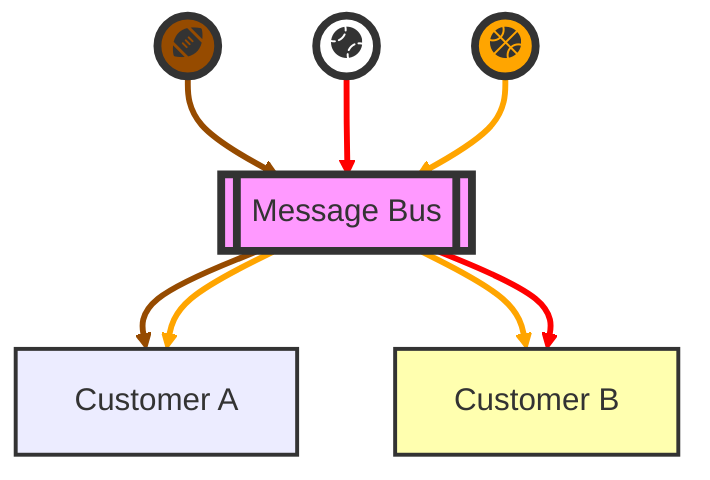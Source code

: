 graph TD
    NFL((fa:fa-football-ball)) --> MB[[Message Bus]]
    MLB((fa:fa-baseball-ball)) --> MB
    NBA((fa:fa-basketball-ball)) --> MB
    MB --> A[Customer A]
    MB --> A
    MB --> B[Customer B]
    MB --> B
    style NFL fill:#964B00,stroke:#333,stroke-width:4px
    style MLB fill:white,stroke:#333,stroke-width:4px
    style NBA fill:orange,stroke:#333,stroke-width:4px
    style MB fill:#f9f,stroke:#333,stroke-width:4px
    style A fill:#ff,stroke:#333,stroke-width:2px
    style B fill:#ff15,stroke:#333,stroke-width:2px
    linkStyle 0,3 stroke:#964B00,stroke-width:3px;
    linkStyle 1,6 stroke:red,stroke-width:3px;
    linkStyle 2,4,5 stroke:orange,stroke-width:3px;